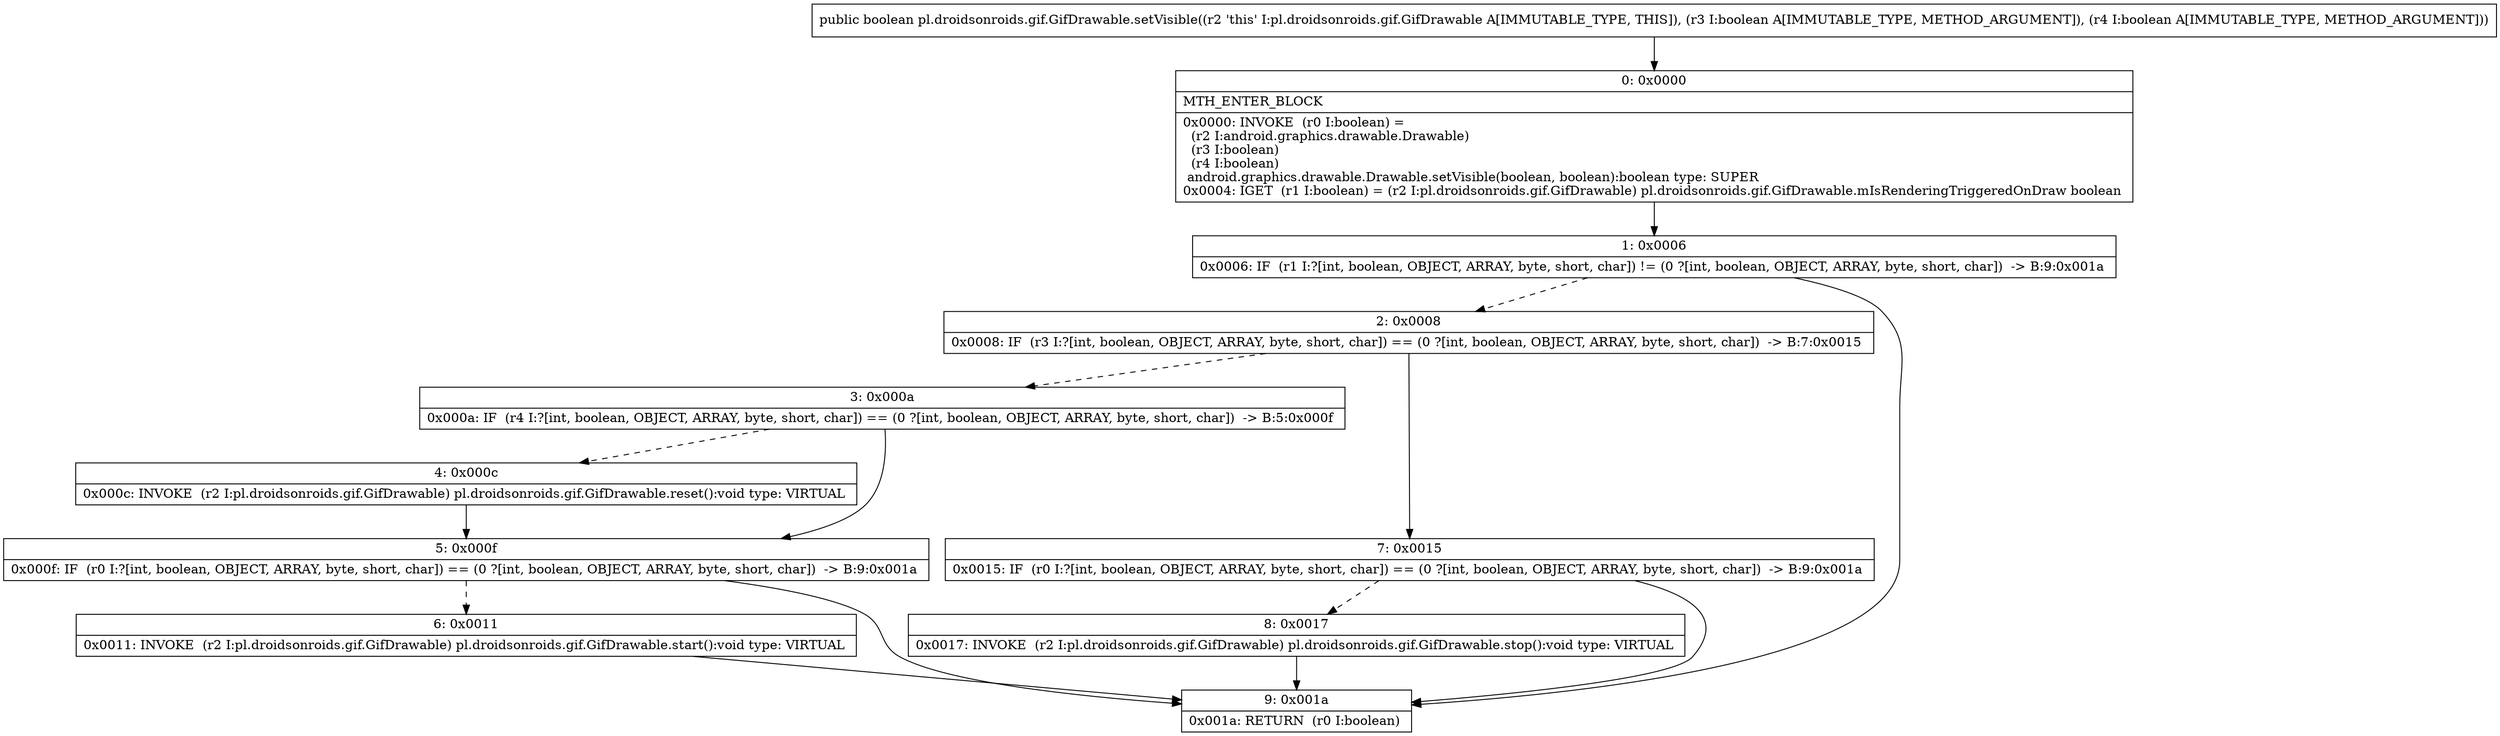 digraph "CFG forpl.droidsonroids.gif.GifDrawable.setVisible(ZZ)Z" {
Node_0 [shape=record,label="{0\:\ 0x0000|MTH_ENTER_BLOCK\l|0x0000: INVOKE  (r0 I:boolean) = \l  (r2 I:android.graphics.drawable.Drawable)\l  (r3 I:boolean)\l  (r4 I:boolean)\l android.graphics.drawable.Drawable.setVisible(boolean, boolean):boolean type: SUPER \l0x0004: IGET  (r1 I:boolean) = (r2 I:pl.droidsonroids.gif.GifDrawable) pl.droidsonroids.gif.GifDrawable.mIsRenderingTriggeredOnDraw boolean \l}"];
Node_1 [shape=record,label="{1\:\ 0x0006|0x0006: IF  (r1 I:?[int, boolean, OBJECT, ARRAY, byte, short, char]) != (0 ?[int, boolean, OBJECT, ARRAY, byte, short, char])  \-\> B:9:0x001a \l}"];
Node_2 [shape=record,label="{2\:\ 0x0008|0x0008: IF  (r3 I:?[int, boolean, OBJECT, ARRAY, byte, short, char]) == (0 ?[int, boolean, OBJECT, ARRAY, byte, short, char])  \-\> B:7:0x0015 \l}"];
Node_3 [shape=record,label="{3\:\ 0x000a|0x000a: IF  (r4 I:?[int, boolean, OBJECT, ARRAY, byte, short, char]) == (0 ?[int, boolean, OBJECT, ARRAY, byte, short, char])  \-\> B:5:0x000f \l}"];
Node_4 [shape=record,label="{4\:\ 0x000c|0x000c: INVOKE  (r2 I:pl.droidsonroids.gif.GifDrawable) pl.droidsonroids.gif.GifDrawable.reset():void type: VIRTUAL \l}"];
Node_5 [shape=record,label="{5\:\ 0x000f|0x000f: IF  (r0 I:?[int, boolean, OBJECT, ARRAY, byte, short, char]) == (0 ?[int, boolean, OBJECT, ARRAY, byte, short, char])  \-\> B:9:0x001a \l}"];
Node_6 [shape=record,label="{6\:\ 0x0011|0x0011: INVOKE  (r2 I:pl.droidsonroids.gif.GifDrawable) pl.droidsonroids.gif.GifDrawable.start():void type: VIRTUAL \l}"];
Node_7 [shape=record,label="{7\:\ 0x0015|0x0015: IF  (r0 I:?[int, boolean, OBJECT, ARRAY, byte, short, char]) == (0 ?[int, boolean, OBJECT, ARRAY, byte, short, char])  \-\> B:9:0x001a \l}"];
Node_8 [shape=record,label="{8\:\ 0x0017|0x0017: INVOKE  (r2 I:pl.droidsonroids.gif.GifDrawable) pl.droidsonroids.gif.GifDrawable.stop():void type: VIRTUAL \l}"];
Node_9 [shape=record,label="{9\:\ 0x001a|0x001a: RETURN  (r0 I:boolean) \l}"];
MethodNode[shape=record,label="{public boolean pl.droidsonroids.gif.GifDrawable.setVisible((r2 'this' I:pl.droidsonroids.gif.GifDrawable A[IMMUTABLE_TYPE, THIS]), (r3 I:boolean A[IMMUTABLE_TYPE, METHOD_ARGUMENT]), (r4 I:boolean A[IMMUTABLE_TYPE, METHOD_ARGUMENT])) }"];
MethodNode -> Node_0;
Node_0 -> Node_1;
Node_1 -> Node_2[style=dashed];
Node_1 -> Node_9;
Node_2 -> Node_3[style=dashed];
Node_2 -> Node_7;
Node_3 -> Node_4[style=dashed];
Node_3 -> Node_5;
Node_4 -> Node_5;
Node_5 -> Node_6[style=dashed];
Node_5 -> Node_9;
Node_6 -> Node_9;
Node_7 -> Node_8[style=dashed];
Node_7 -> Node_9;
Node_8 -> Node_9;
}

